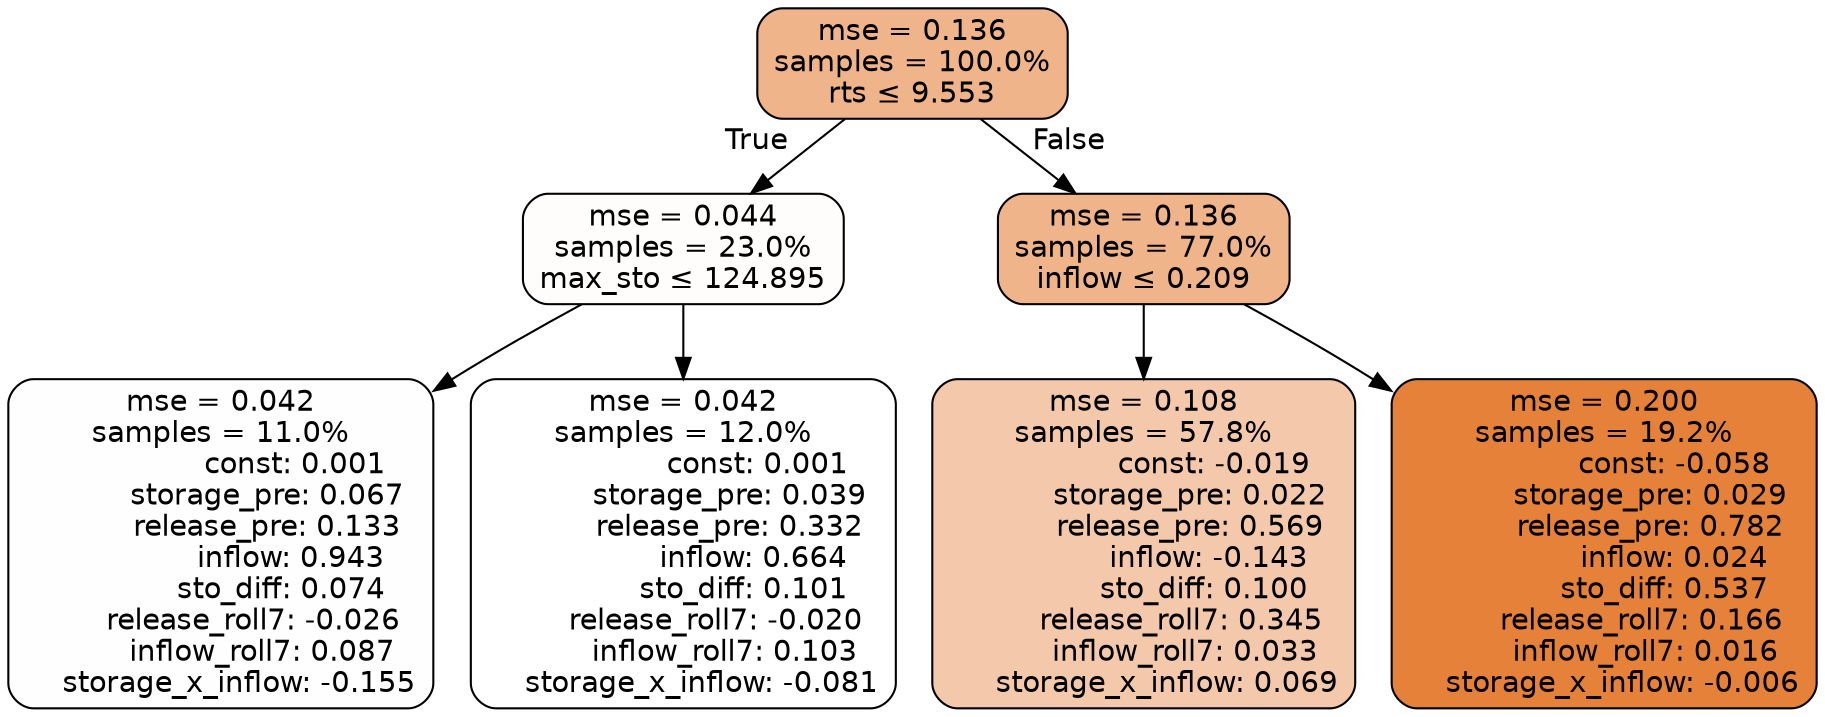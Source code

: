 digraph tree {
bgcolor="transparent"
node [shape=rectangle, style="filled, rounded", color="black", fontname=helvetica] ;
edge [fontname=helvetica] ;
	"0" [label="mse = 0.136
samples = 100.0%
rts &le; 9.553", fillcolor="#efb489"]
	"1" [label="mse = 0.044
samples = 23.0%
max_sto &le; 124.895", fillcolor="#fefdfb"]
	"2" [label="mse = 0.042
samples = 11.0%
                const: 0.001
          storage_pre: 0.067
          release_pre: 0.133
               inflow: 0.943
             sto_diff: 0.074
       release_roll7: -0.026
         inflow_roll7: 0.087
    storage_x_inflow: -0.155", fillcolor="#fefefe"]
	"3" [label="mse = 0.042
samples = 12.0%
                const: 0.001
          storage_pre: 0.039
          release_pre: 0.332
               inflow: 0.664
             sto_diff: 0.101
       release_roll7: -0.020
         inflow_roll7: 0.103
    storage_x_inflow: -0.081", fillcolor="#ffffff"]
	"4" [label="mse = 0.136
samples = 77.0%
inflow &le; 0.209", fillcolor="#efb489"]
	"5" [label="mse = 0.108
samples = 57.8%
               const: -0.019
          storage_pre: 0.022
          release_pre: 0.569
              inflow: -0.143
             sto_diff: 0.100
        release_roll7: 0.345
         inflow_roll7: 0.033
     storage_x_inflow: 0.069", fillcolor="#f4c9ab"]
	"6" [label="mse = 0.200
samples = 19.2%
               const: -0.058
          storage_pre: 0.029
          release_pre: 0.782
               inflow: 0.024
             sto_diff: 0.537
        release_roll7: 0.166
         inflow_roll7: 0.016
    storage_x_inflow: -0.006", fillcolor="#e58139"]

	"0" -> "1" [labeldistance=2.5, labelangle=45, headlabel="True"]
	"1" -> "2"
	"1" -> "3"
	"0" -> "4" [labeldistance=2.5, labelangle=-45, headlabel="False"]
	"4" -> "5"
	"4" -> "6"
}